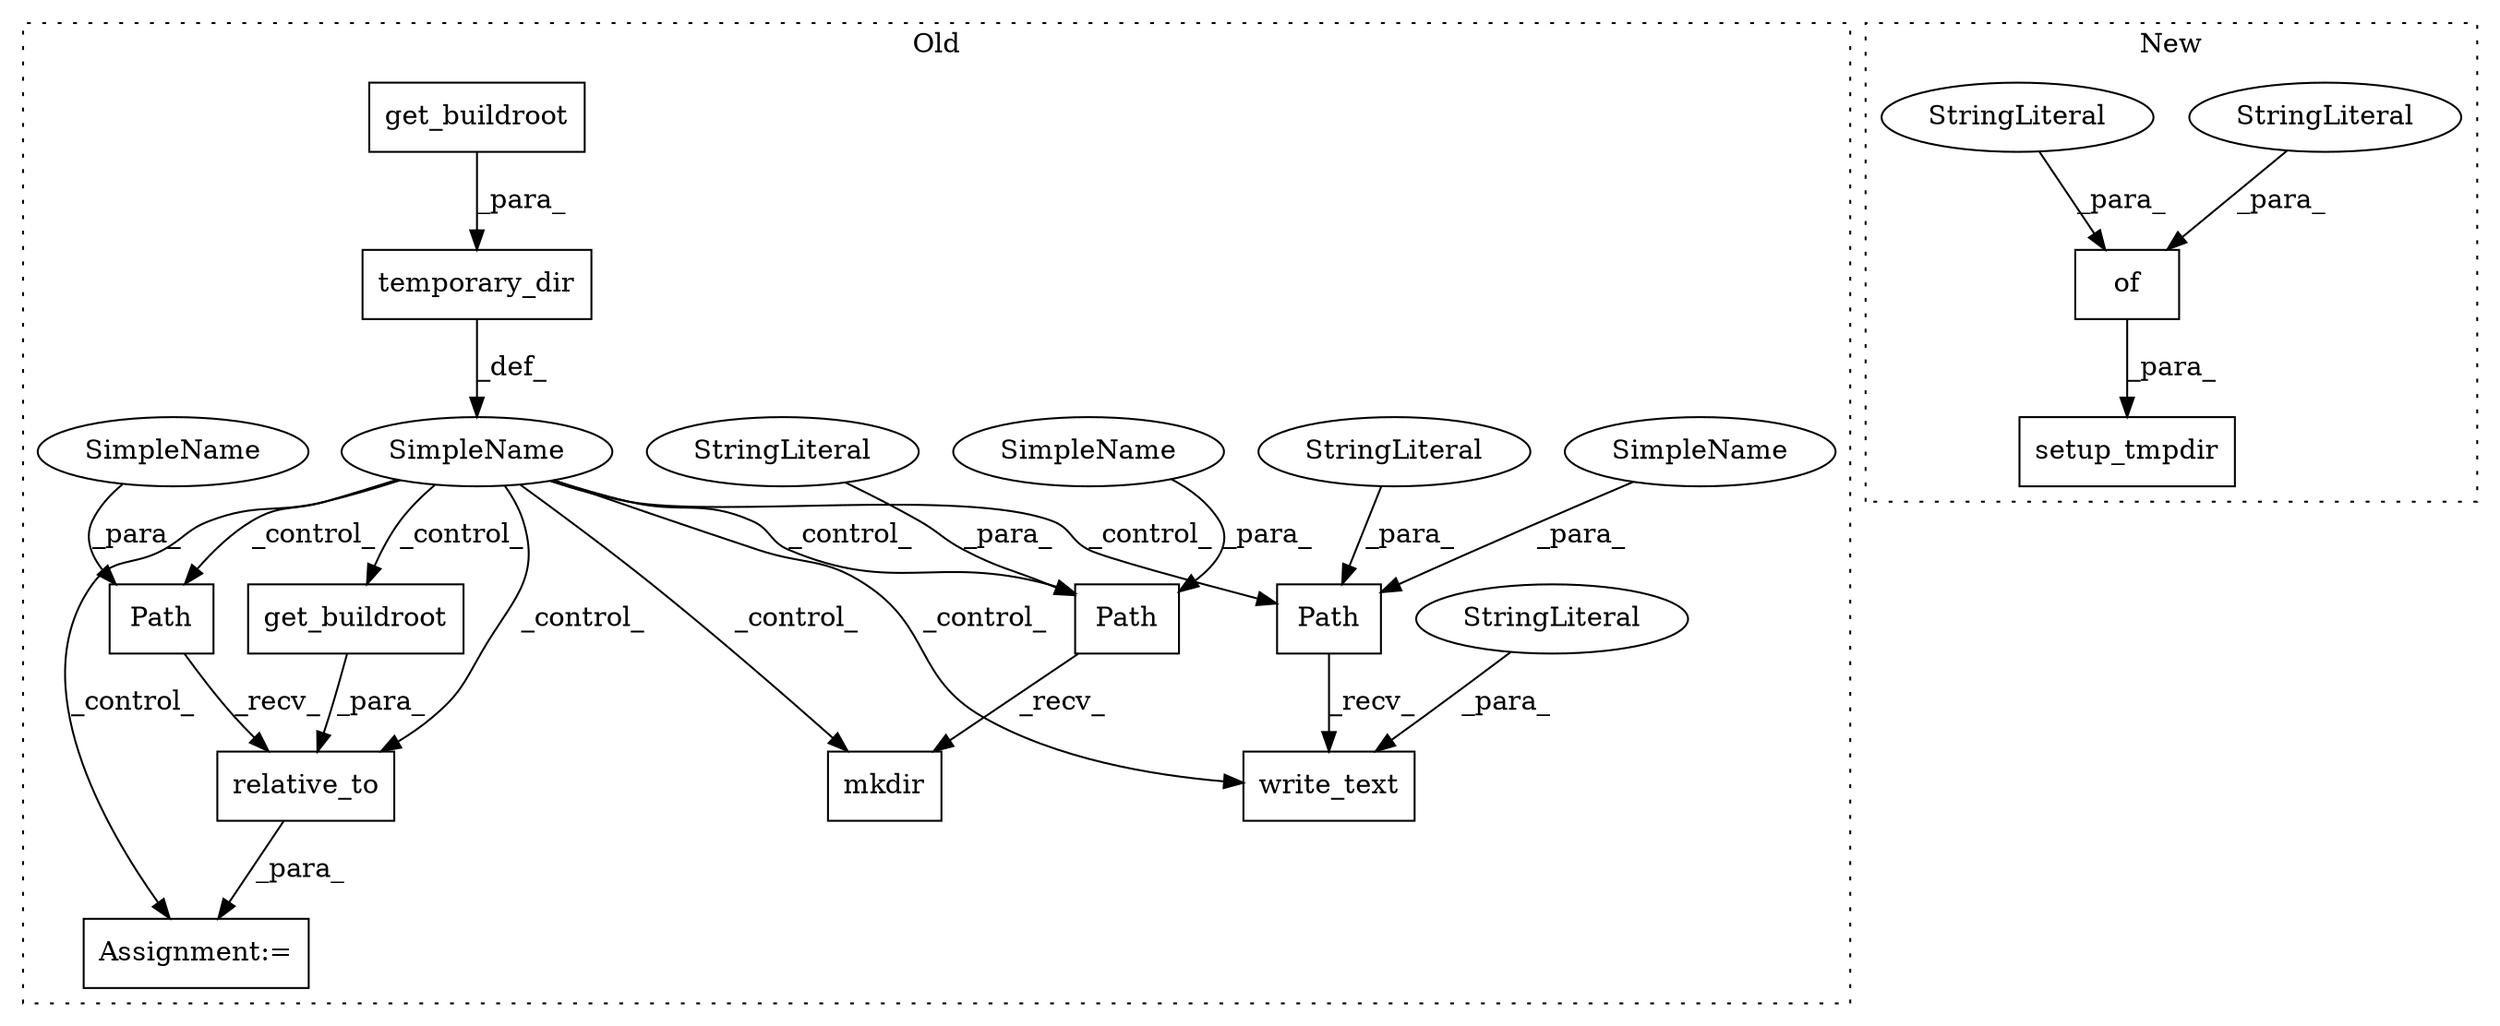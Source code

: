 digraph G {
subgraph cluster0 {
1 [label="write_text" a="32" s="1259,1289" l="11,1" shape="box"];
3 [label="Path" a="32" s="1231,1257" l="5,1" shape="box"];
4 [label="Path" a="32" s="1147,1158" l="5,1" shape="box"];
5 [label="relative_to" a="32" s="1160,1187" l="12,1" shape="box"];
6 [label="Path" a="32" s="1298,1316" l="5,1" shape="box"];
7 [label="SimpleName" a="42" s="" l="" shape="ellipse"];
8 [label="StringLiteral" a="45" s="1270" l="19" shape="ellipse"];
9 [label="StringLiteral" a="45" s="1310" l="6" shape="ellipse"];
10 [label="StringLiteral" a="45" s="1250" l="7" shape="ellipse"];
14 [label="get_buildroot" a="32" s="1172" l="15" shape="box"];
15 [label="temporary_dir" a="32" s="1073,1102" l="14,1" shape="box"];
16 [label="get_buildroot" a="32" s="1087" l="15" shape="box"];
17 [label="Assignment:=" a="7" s="1146" l="1" shape="box"];
18 [label="mkdir" a="32" s="1318" l="7" shape="box"];
19 [label="SimpleName" a="42" s="1303" l="6" shape="ellipse"];
20 [label="SimpleName" a="42" s="1236" l="6" shape="ellipse"];
21 [label="SimpleName" a="42" s="1152" l="6" shape="ellipse"];
label = "Old";
style="dotted";
}
subgraph cluster1 {
2 [label="setup_tmpdir" a="32" s="864,884" l="13,1" shape="box"];
11 [label="of" a="32" s="742,842" l="3,1" shape="box"];
12 [label="StringLiteral" a="45" s="778" l="12" shape="ellipse"];
13 [label="StringLiteral" a="45" s="791" l="51" shape="ellipse"];
label = "New";
style="dotted";
}
3 -> 1 [label="_recv_"];
4 -> 5 [label="_recv_"];
5 -> 17 [label="_para_"];
6 -> 18 [label="_recv_"];
7 -> 4 [label="_control_"];
7 -> 18 [label="_control_"];
7 -> 1 [label="_control_"];
7 -> 5 [label="_control_"];
7 -> 17 [label="_control_"];
7 -> 6 [label="_control_"];
7 -> 3 [label="_control_"];
7 -> 14 [label="_control_"];
8 -> 1 [label="_para_"];
9 -> 6 [label="_para_"];
10 -> 3 [label="_para_"];
11 -> 2 [label="_para_"];
12 -> 11 [label="_para_"];
13 -> 11 [label="_para_"];
14 -> 5 [label="_para_"];
15 -> 7 [label="_def_"];
16 -> 15 [label="_para_"];
19 -> 6 [label="_para_"];
20 -> 3 [label="_para_"];
21 -> 4 [label="_para_"];
}